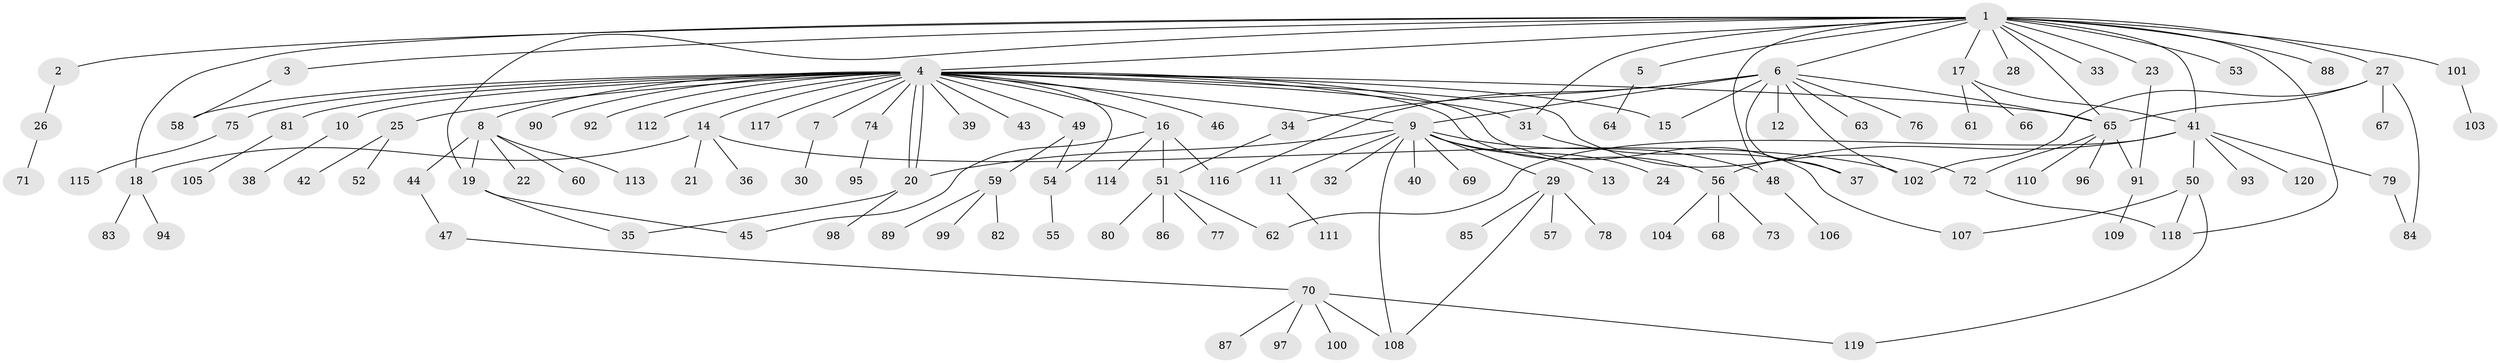 // coarse degree distribution, {18: 0.011111111111111112, 2: 0.14444444444444443, 28: 0.011111111111111112, 11: 0.011111111111111112, 1: 0.5777777777777777, 6: 0.011111111111111112, 10: 0.011111111111111112, 4: 0.05555555555555555, 9: 0.022222222222222223, 3: 0.1, 5: 0.03333333333333333, 7: 0.011111111111111112}
// Generated by graph-tools (version 1.1) at 2025/41/03/06/25 10:41:48]
// undirected, 120 vertices, 151 edges
graph export_dot {
graph [start="1"]
  node [color=gray90,style=filled];
  1;
  2;
  3;
  4;
  5;
  6;
  7;
  8;
  9;
  10;
  11;
  12;
  13;
  14;
  15;
  16;
  17;
  18;
  19;
  20;
  21;
  22;
  23;
  24;
  25;
  26;
  27;
  28;
  29;
  30;
  31;
  32;
  33;
  34;
  35;
  36;
  37;
  38;
  39;
  40;
  41;
  42;
  43;
  44;
  45;
  46;
  47;
  48;
  49;
  50;
  51;
  52;
  53;
  54;
  55;
  56;
  57;
  58;
  59;
  60;
  61;
  62;
  63;
  64;
  65;
  66;
  67;
  68;
  69;
  70;
  71;
  72;
  73;
  74;
  75;
  76;
  77;
  78;
  79;
  80;
  81;
  82;
  83;
  84;
  85;
  86;
  87;
  88;
  89;
  90;
  91;
  92;
  93;
  94;
  95;
  96;
  97;
  98;
  99;
  100;
  101;
  102;
  103;
  104;
  105;
  106;
  107;
  108;
  109;
  110;
  111;
  112;
  113;
  114;
  115;
  116;
  117;
  118;
  119;
  120;
  1 -- 2;
  1 -- 3;
  1 -- 4;
  1 -- 5;
  1 -- 6;
  1 -- 17;
  1 -- 18;
  1 -- 19;
  1 -- 23;
  1 -- 27;
  1 -- 28;
  1 -- 31;
  1 -- 33;
  1 -- 41;
  1 -- 48;
  1 -- 53;
  1 -- 65;
  1 -- 88;
  1 -- 101;
  1 -- 118;
  2 -- 26;
  3 -- 58;
  4 -- 7;
  4 -- 8;
  4 -- 9;
  4 -- 10;
  4 -- 14;
  4 -- 15;
  4 -- 16;
  4 -- 20;
  4 -- 20;
  4 -- 25;
  4 -- 31;
  4 -- 39;
  4 -- 43;
  4 -- 46;
  4 -- 49;
  4 -- 54;
  4 -- 56;
  4 -- 58;
  4 -- 65;
  4 -- 72;
  4 -- 74;
  4 -- 75;
  4 -- 81;
  4 -- 90;
  4 -- 92;
  4 -- 107;
  4 -- 112;
  4 -- 117;
  5 -- 64;
  6 -- 9;
  6 -- 12;
  6 -- 15;
  6 -- 34;
  6 -- 37;
  6 -- 63;
  6 -- 65;
  6 -- 76;
  6 -- 102;
  6 -- 116;
  7 -- 30;
  8 -- 19;
  8 -- 22;
  8 -- 44;
  8 -- 60;
  8 -- 113;
  9 -- 11;
  9 -- 13;
  9 -- 20;
  9 -- 24;
  9 -- 29;
  9 -- 32;
  9 -- 40;
  9 -- 48;
  9 -- 69;
  9 -- 108;
  10 -- 38;
  11 -- 111;
  14 -- 18;
  14 -- 21;
  14 -- 36;
  14 -- 102;
  16 -- 45;
  16 -- 51;
  16 -- 114;
  16 -- 116;
  17 -- 41;
  17 -- 61;
  17 -- 66;
  18 -- 83;
  18 -- 94;
  19 -- 35;
  19 -- 45;
  20 -- 35;
  20 -- 98;
  23 -- 91;
  25 -- 42;
  25 -- 52;
  26 -- 71;
  27 -- 65;
  27 -- 67;
  27 -- 84;
  27 -- 102;
  29 -- 57;
  29 -- 78;
  29 -- 85;
  29 -- 108;
  31 -- 37;
  34 -- 51;
  41 -- 50;
  41 -- 56;
  41 -- 62;
  41 -- 79;
  41 -- 93;
  41 -- 120;
  44 -- 47;
  47 -- 70;
  48 -- 106;
  49 -- 54;
  49 -- 59;
  50 -- 107;
  50 -- 118;
  50 -- 119;
  51 -- 62;
  51 -- 77;
  51 -- 80;
  51 -- 86;
  54 -- 55;
  56 -- 68;
  56 -- 73;
  56 -- 104;
  59 -- 82;
  59 -- 89;
  59 -- 99;
  65 -- 72;
  65 -- 91;
  65 -- 96;
  65 -- 110;
  70 -- 87;
  70 -- 97;
  70 -- 100;
  70 -- 108;
  70 -- 119;
  72 -- 118;
  74 -- 95;
  75 -- 115;
  79 -- 84;
  81 -- 105;
  91 -- 109;
  101 -- 103;
}
